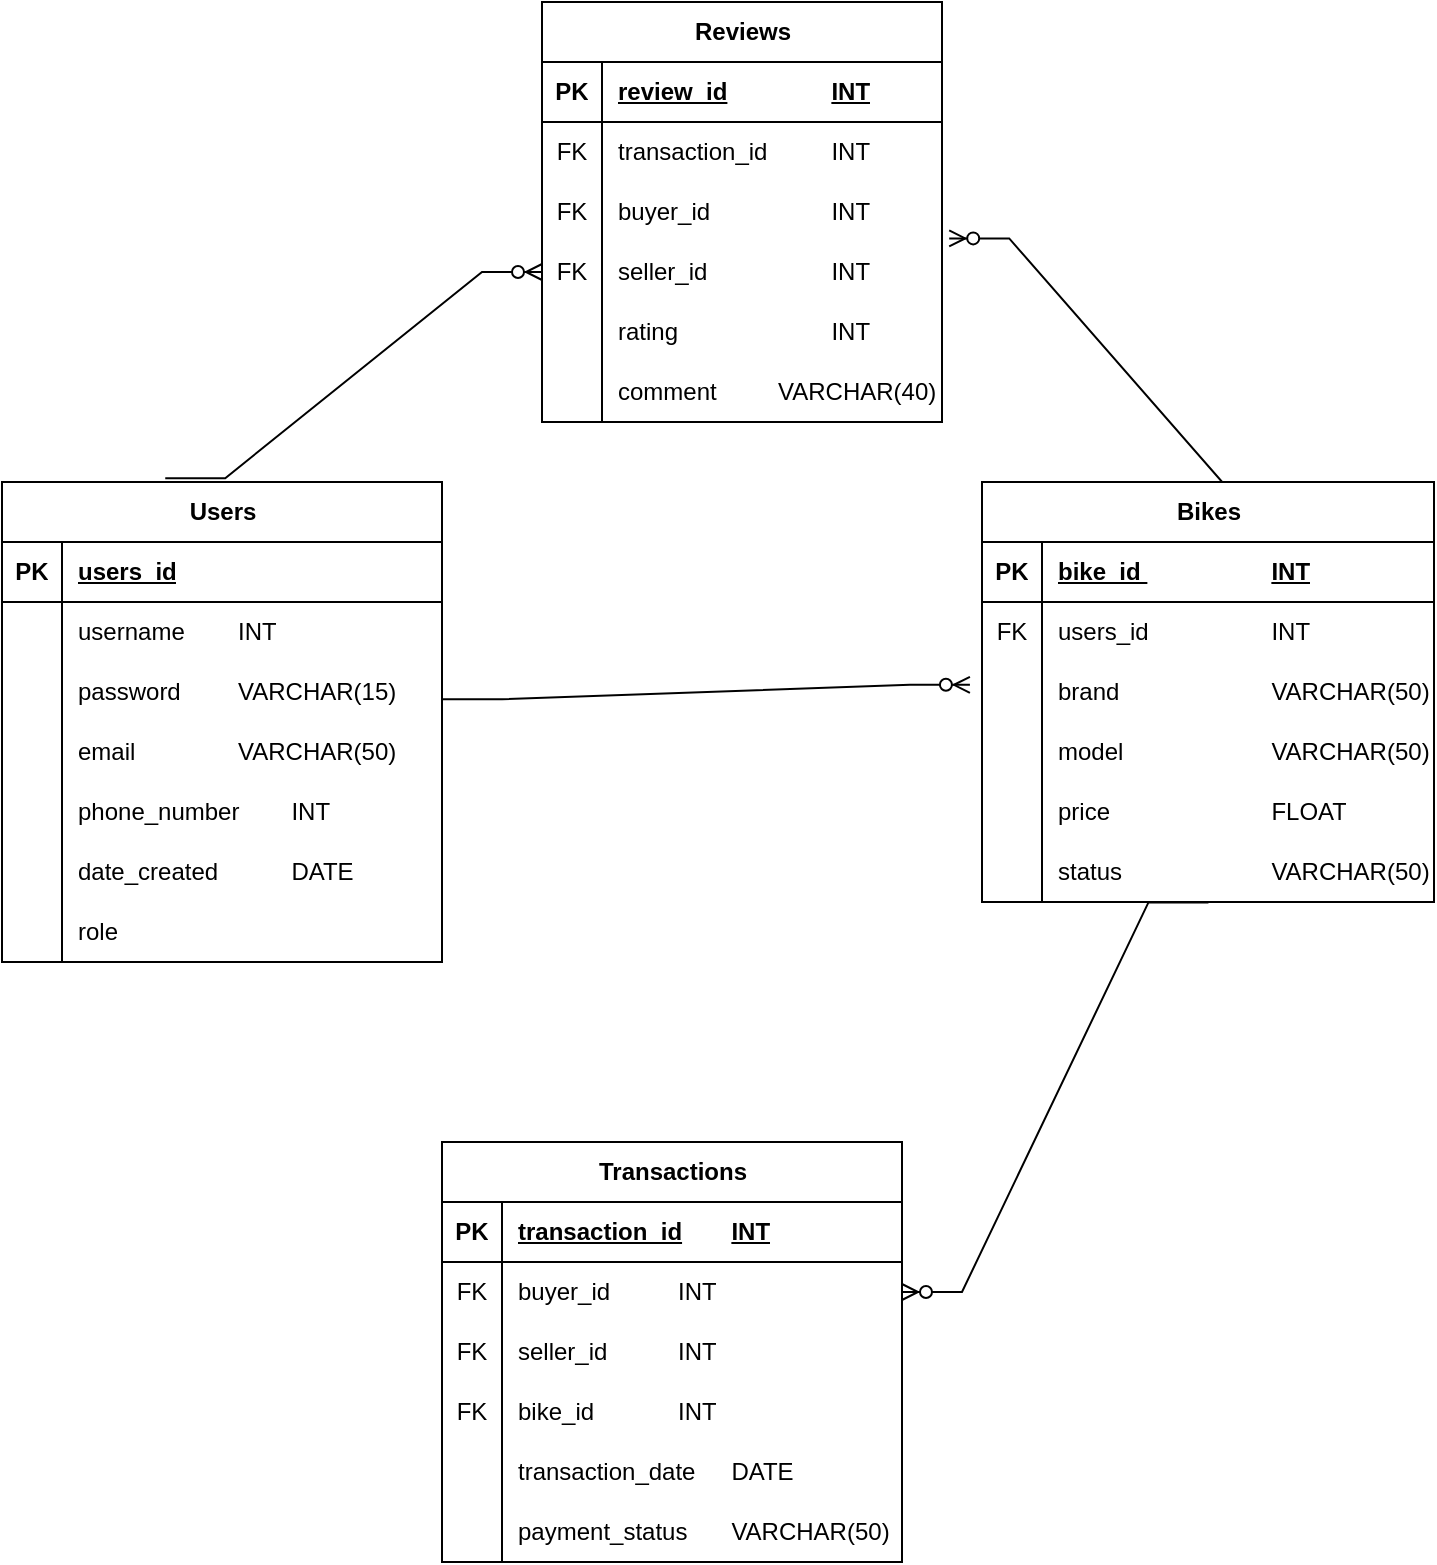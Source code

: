<mxfile version="26.0.8">
  <diagram name="Page-1" id="czIsxDeweCL6jFT-wDPK">
    <mxGraphModel dx="1042" dy="1742" grid="1" gridSize="10" guides="1" tooltips="1" connect="1" arrows="1" fold="1" page="1" pageScale="1" pageWidth="827" pageHeight="1169" math="0" shadow="0">
      <root>
        <mxCell id="0" />
        <mxCell id="1" parent="0" />
        <mxCell id="iixUMt7mhvzg9BPo1mAO-2" value="Users" style="shape=table;startSize=30;container=1;collapsible=1;childLayout=tableLayout;fixedRows=1;rowLines=0;fontStyle=1;align=center;resizeLast=1;html=1;" vertex="1" parent="1">
          <mxGeometry x="30" y="230" width="220" height="240" as="geometry">
            <mxRectangle x="190" y="130" width="70" height="30" as="alternateBounds" />
          </mxGeometry>
        </mxCell>
        <mxCell id="iixUMt7mhvzg9BPo1mAO-3" value="" style="shape=tableRow;horizontal=0;startSize=0;swimlaneHead=0;swimlaneBody=0;fillColor=none;collapsible=0;dropTarget=0;points=[[0,0.5],[1,0.5]];portConstraint=eastwest;top=0;left=0;right=0;bottom=1;" vertex="1" parent="iixUMt7mhvzg9BPo1mAO-2">
          <mxGeometry y="30" width="220" height="30" as="geometry" />
        </mxCell>
        <mxCell id="iixUMt7mhvzg9BPo1mAO-4" value="PK" style="shape=partialRectangle;connectable=0;fillColor=none;top=0;left=0;bottom=0;right=0;fontStyle=1;overflow=hidden;whiteSpace=wrap;html=1;" vertex="1" parent="iixUMt7mhvzg9BPo1mAO-3">
          <mxGeometry width="30" height="30" as="geometry">
            <mxRectangle width="30" height="30" as="alternateBounds" />
          </mxGeometry>
        </mxCell>
        <mxCell id="iixUMt7mhvzg9BPo1mAO-5" value="users_id" style="shape=partialRectangle;connectable=0;fillColor=none;top=0;left=0;bottom=0;right=0;align=left;spacingLeft=6;fontStyle=5;overflow=hidden;whiteSpace=wrap;html=1;" vertex="1" parent="iixUMt7mhvzg9BPo1mAO-3">
          <mxGeometry x="30" width="190" height="30" as="geometry">
            <mxRectangle width="190" height="30" as="alternateBounds" />
          </mxGeometry>
        </mxCell>
        <mxCell id="iixUMt7mhvzg9BPo1mAO-6" value="" style="shape=tableRow;horizontal=0;startSize=0;swimlaneHead=0;swimlaneBody=0;fillColor=none;collapsible=0;dropTarget=0;points=[[0,0.5],[1,0.5]];portConstraint=eastwest;top=0;left=0;right=0;bottom=0;" vertex="1" parent="iixUMt7mhvzg9BPo1mAO-2">
          <mxGeometry y="60" width="220" height="30" as="geometry" />
        </mxCell>
        <mxCell id="iixUMt7mhvzg9BPo1mAO-7" value="" style="shape=partialRectangle;connectable=0;fillColor=none;top=0;left=0;bottom=0;right=0;editable=1;overflow=hidden;whiteSpace=wrap;html=1;" vertex="1" parent="iixUMt7mhvzg9BPo1mAO-6">
          <mxGeometry width="30" height="30" as="geometry">
            <mxRectangle width="30" height="30" as="alternateBounds" />
          </mxGeometry>
        </mxCell>
        <mxCell id="iixUMt7mhvzg9BPo1mAO-8" value="username&lt;span style=&quot;white-space: pre;&quot;&gt;&#x9;&lt;/span&gt;INT" style="shape=partialRectangle;connectable=0;fillColor=none;top=0;left=0;bottom=0;right=0;align=left;spacingLeft=6;overflow=hidden;whiteSpace=wrap;html=1;" vertex="1" parent="iixUMt7mhvzg9BPo1mAO-6">
          <mxGeometry x="30" width="190" height="30" as="geometry">
            <mxRectangle width="190" height="30" as="alternateBounds" />
          </mxGeometry>
        </mxCell>
        <mxCell id="iixUMt7mhvzg9BPo1mAO-9" value="" style="shape=tableRow;horizontal=0;startSize=0;swimlaneHead=0;swimlaneBody=0;fillColor=none;collapsible=0;dropTarget=0;points=[[0,0.5],[1,0.5]];portConstraint=eastwest;top=0;left=0;right=0;bottom=0;" vertex="1" parent="iixUMt7mhvzg9BPo1mAO-2">
          <mxGeometry y="90" width="220" height="30" as="geometry" />
        </mxCell>
        <mxCell id="iixUMt7mhvzg9BPo1mAO-10" value="" style="shape=partialRectangle;connectable=0;fillColor=none;top=0;left=0;bottom=0;right=0;editable=1;overflow=hidden;whiteSpace=wrap;html=1;" vertex="1" parent="iixUMt7mhvzg9BPo1mAO-9">
          <mxGeometry width="30" height="30" as="geometry">
            <mxRectangle width="30" height="30" as="alternateBounds" />
          </mxGeometry>
        </mxCell>
        <mxCell id="iixUMt7mhvzg9BPo1mAO-11" value="password&lt;span style=&quot;white-space: pre;&quot;&gt;&#x9;&lt;/span&gt;&lt;span style=&quot;white-space: pre;&quot;&gt;&#x9;&lt;/span&gt;VARCHAR(15)" style="shape=partialRectangle;connectable=0;fillColor=none;top=0;left=0;bottom=0;right=0;align=left;spacingLeft=6;overflow=hidden;whiteSpace=wrap;html=1;" vertex="1" parent="iixUMt7mhvzg9BPo1mAO-9">
          <mxGeometry x="30" width="190" height="30" as="geometry">
            <mxRectangle width="190" height="30" as="alternateBounds" />
          </mxGeometry>
        </mxCell>
        <mxCell id="iixUMt7mhvzg9BPo1mAO-12" value="" style="shape=tableRow;horizontal=0;startSize=0;swimlaneHead=0;swimlaneBody=0;fillColor=none;collapsible=0;dropTarget=0;points=[[0,0.5],[1,0.5]];portConstraint=eastwest;top=0;left=0;right=0;bottom=0;" vertex="1" parent="iixUMt7mhvzg9BPo1mAO-2">
          <mxGeometry y="120" width="220" height="30" as="geometry" />
        </mxCell>
        <mxCell id="iixUMt7mhvzg9BPo1mAO-13" value="" style="shape=partialRectangle;connectable=0;fillColor=none;top=0;left=0;bottom=0;right=0;editable=1;overflow=hidden;whiteSpace=wrap;html=1;" vertex="1" parent="iixUMt7mhvzg9BPo1mAO-12">
          <mxGeometry width="30" height="30" as="geometry">
            <mxRectangle width="30" height="30" as="alternateBounds" />
          </mxGeometry>
        </mxCell>
        <mxCell id="iixUMt7mhvzg9BPo1mAO-14" value="email&lt;span style=&quot;white-space: pre;&quot;&gt;&#x9;&lt;/span&gt;&lt;span style=&quot;white-space: pre;&quot;&gt;&#x9;&lt;/span&gt;VARCHAR(50)" style="shape=partialRectangle;connectable=0;fillColor=none;top=0;left=0;bottom=0;right=0;align=left;spacingLeft=6;overflow=hidden;whiteSpace=wrap;html=1;" vertex="1" parent="iixUMt7mhvzg9BPo1mAO-12">
          <mxGeometry x="30" width="190" height="30" as="geometry">
            <mxRectangle width="190" height="30" as="alternateBounds" />
          </mxGeometry>
        </mxCell>
        <mxCell id="iixUMt7mhvzg9BPo1mAO-15" style="shape=tableRow;horizontal=0;startSize=0;swimlaneHead=0;swimlaneBody=0;fillColor=none;collapsible=0;dropTarget=0;points=[[0,0.5],[1,0.5]];portConstraint=eastwest;top=0;left=0;right=0;bottom=0;" vertex="1" parent="iixUMt7mhvzg9BPo1mAO-2">
          <mxGeometry y="150" width="220" height="30" as="geometry" />
        </mxCell>
        <mxCell id="iixUMt7mhvzg9BPo1mAO-16" style="shape=partialRectangle;connectable=0;fillColor=none;top=0;left=0;bottom=0;right=0;editable=1;overflow=hidden;whiteSpace=wrap;html=1;" vertex="1" parent="iixUMt7mhvzg9BPo1mAO-15">
          <mxGeometry width="30" height="30" as="geometry">
            <mxRectangle width="30" height="30" as="alternateBounds" />
          </mxGeometry>
        </mxCell>
        <mxCell id="iixUMt7mhvzg9BPo1mAO-17" value="phone_number&lt;span style=&quot;white-space: pre;&quot;&gt;&#x9;&lt;/span&gt;INT" style="shape=partialRectangle;connectable=0;fillColor=none;top=0;left=0;bottom=0;right=0;align=left;spacingLeft=6;overflow=hidden;whiteSpace=wrap;html=1;" vertex="1" parent="iixUMt7mhvzg9BPo1mAO-15">
          <mxGeometry x="30" width="190" height="30" as="geometry">
            <mxRectangle width="190" height="30" as="alternateBounds" />
          </mxGeometry>
        </mxCell>
        <mxCell id="iixUMt7mhvzg9BPo1mAO-21" style="shape=tableRow;horizontal=0;startSize=0;swimlaneHead=0;swimlaneBody=0;fillColor=none;collapsible=0;dropTarget=0;points=[[0,0.5],[1,0.5]];portConstraint=eastwest;top=0;left=0;right=0;bottom=0;" vertex="1" parent="iixUMt7mhvzg9BPo1mAO-2">
          <mxGeometry y="180" width="220" height="30" as="geometry" />
        </mxCell>
        <mxCell id="iixUMt7mhvzg9BPo1mAO-22" style="shape=partialRectangle;connectable=0;fillColor=none;top=0;left=0;bottom=0;right=0;editable=1;overflow=hidden;whiteSpace=wrap;html=1;" vertex="1" parent="iixUMt7mhvzg9BPo1mAO-21">
          <mxGeometry width="30" height="30" as="geometry">
            <mxRectangle width="30" height="30" as="alternateBounds" />
          </mxGeometry>
        </mxCell>
        <mxCell id="iixUMt7mhvzg9BPo1mAO-23" value="date_created&amp;nbsp;&lt;span style=&quot;white-space: pre;&quot;&gt;&#x9;&lt;/span&gt;&lt;span style=&quot;white-space: pre;&quot;&gt;&#x9;&lt;/span&gt;DATE" style="shape=partialRectangle;connectable=0;fillColor=none;top=0;left=0;bottom=0;right=0;align=left;spacingLeft=6;overflow=hidden;whiteSpace=wrap;html=1;" vertex="1" parent="iixUMt7mhvzg9BPo1mAO-21">
          <mxGeometry x="30" width="190" height="30" as="geometry">
            <mxRectangle width="190" height="30" as="alternateBounds" />
          </mxGeometry>
        </mxCell>
        <mxCell id="iixUMt7mhvzg9BPo1mAO-73" style="shape=tableRow;horizontal=0;startSize=0;swimlaneHead=0;swimlaneBody=0;fillColor=none;collapsible=0;dropTarget=0;points=[[0,0.5],[1,0.5]];portConstraint=eastwest;top=0;left=0;right=0;bottom=0;" vertex="1" parent="iixUMt7mhvzg9BPo1mAO-2">
          <mxGeometry y="210" width="220" height="30" as="geometry" />
        </mxCell>
        <mxCell id="iixUMt7mhvzg9BPo1mAO-74" style="shape=partialRectangle;connectable=0;fillColor=none;top=0;left=0;bottom=0;right=0;editable=1;overflow=hidden;whiteSpace=wrap;html=1;" vertex="1" parent="iixUMt7mhvzg9BPo1mAO-73">
          <mxGeometry width="30" height="30" as="geometry">
            <mxRectangle width="30" height="30" as="alternateBounds" />
          </mxGeometry>
        </mxCell>
        <mxCell id="iixUMt7mhvzg9BPo1mAO-75" value="role" style="shape=partialRectangle;connectable=0;fillColor=none;top=0;left=0;bottom=0;right=0;align=left;spacingLeft=6;overflow=hidden;whiteSpace=wrap;html=1;" vertex="1" parent="iixUMt7mhvzg9BPo1mAO-73">
          <mxGeometry x="30" width="190" height="30" as="geometry">
            <mxRectangle width="190" height="30" as="alternateBounds" />
          </mxGeometry>
        </mxCell>
        <mxCell id="iixUMt7mhvzg9BPo1mAO-59" style="edgeStyle=orthogonalEdgeStyle;rounded=0;orthogonalLoop=1;jettySize=auto;html=1;exitX=1;exitY=0.5;exitDx=0;exitDy=0;" edge="1" parent="iixUMt7mhvzg9BPo1mAO-2" source="iixUMt7mhvzg9BPo1mAO-12" target="iixUMt7mhvzg9BPo1mAO-12">
          <mxGeometry relative="1" as="geometry" />
        </mxCell>
        <mxCell id="iixUMt7mhvzg9BPo1mAO-24" value="Bikes" style="shape=table;startSize=30;container=1;collapsible=1;childLayout=tableLayout;fixedRows=1;rowLines=0;fontStyle=1;align=center;resizeLast=1;html=1;" vertex="1" parent="1">
          <mxGeometry x="520" y="230" width="226" height="210" as="geometry" />
        </mxCell>
        <mxCell id="iixUMt7mhvzg9BPo1mAO-25" value="" style="shape=tableRow;horizontal=0;startSize=0;swimlaneHead=0;swimlaneBody=0;fillColor=none;collapsible=0;dropTarget=0;points=[[0,0.5],[1,0.5]];portConstraint=eastwest;top=0;left=0;right=0;bottom=1;" vertex="1" parent="iixUMt7mhvzg9BPo1mAO-24">
          <mxGeometry y="30" width="226" height="30" as="geometry" />
        </mxCell>
        <mxCell id="iixUMt7mhvzg9BPo1mAO-26" value="PK" style="shape=partialRectangle;connectable=0;fillColor=none;top=0;left=0;bottom=0;right=0;fontStyle=1;overflow=hidden;whiteSpace=wrap;html=1;" vertex="1" parent="iixUMt7mhvzg9BPo1mAO-25">
          <mxGeometry width="30" height="30" as="geometry">
            <mxRectangle width="30" height="30" as="alternateBounds" />
          </mxGeometry>
        </mxCell>
        <mxCell id="iixUMt7mhvzg9BPo1mAO-27" value="bike_id&amp;nbsp;&lt;span style=&quot;white-space: pre;&quot;&gt;&#x9;&lt;/span&gt;&lt;span style=&quot;white-space: pre;&quot;&gt;&#x9;&lt;/span&gt;&lt;span style=&quot;white-space: pre;&quot;&gt;&#x9;&lt;/span&gt;INT" style="shape=partialRectangle;connectable=0;fillColor=none;top=0;left=0;bottom=0;right=0;align=left;spacingLeft=6;fontStyle=5;overflow=hidden;whiteSpace=wrap;html=1;" vertex="1" parent="iixUMt7mhvzg9BPo1mAO-25">
          <mxGeometry x="30" width="196" height="30" as="geometry">
            <mxRectangle width="196" height="30" as="alternateBounds" />
          </mxGeometry>
        </mxCell>
        <mxCell id="iixUMt7mhvzg9BPo1mAO-28" value="" style="shape=tableRow;horizontal=0;startSize=0;swimlaneHead=0;swimlaneBody=0;fillColor=none;collapsible=0;dropTarget=0;points=[[0,0.5],[1,0.5]];portConstraint=eastwest;top=0;left=0;right=0;bottom=0;" vertex="1" parent="iixUMt7mhvzg9BPo1mAO-24">
          <mxGeometry y="60" width="226" height="30" as="geometry" />
        </mxCell>
        <mxCell id="iixUMt7mhvzg9BPo1mAO-29" value="FK" style="shape=partialRectangle;connectable=0;fillColor=none;top=0;left=0;bottom=0;right=0;editable=1;overflow=hidden;whiteSpace=wrap;html=1;" vertex="1" parent="iixUMt7mhvzg9BPo1mAO-28">
          <mxGeometry width="30" height="30" as="geometry">
            <mxRectangle width="30" height="30" as="alternateBounds" />
          </mxGeometry>
        </mxCell>
        <mxCell id="iixUMt7mhvzg9BPo1mAO-30" value="users_id&lt;span style=&quot;white-space: pre;&quot;&gt;&#x9;&lt;/span&gt;&lt;span style=&quot;white-space: pre;&quot;&gt;&#x9;&lt;/span&gt;&lt;span style=&quot;white-space: pre;&quot;&gt;&#x9;&lt;/span&gt;INT" style="shape=partialRectangle;connectable=0;fillColor=none;top=0;left=0;bottom=0;right=0;align=left;spacingLeft=6;overflow=hidden;whiteSpace=wrap;html=1;" vertex="1" parent="iixUMt7mhvzg9BPo1mAO-28">
          <mxGeometry x="30" width="196" height="30" as="geometry">
            <mxRectangle width="196" height="30" as="alternateBounds" />
          </mxGeometry>
        </mxCell>
        <mxCell id="iixUMt7mhvzg9BPo1mAO-31" value="" style="shape=tableRow;horizontal=0;startSize=0;swimlaneHead=0;swimlaneBody=0;fillColor=none;collapsible=0;dropTarget=0;points=[[0,0.5],[1,0.5]];portConstraint=eastwest;top=0;left=0;right=0;bottom=0;" vertex="1" parent="iixUMt7mhvzg9BPo1mAO-24">
          <mxGeometry y="90" width="226" height="30" as="geometry" />
        </mxCell>
        <mxCell id="iixUMt7mhvzg9BPo1mAO-32" value="" style="shape=partialRectangle;connectable=0;fillColor=none;top=0;left=0;bottom=0;right=0;editable=1;overflow=hidden;whiteSpace=wrap;html=1;" vertex="1" parent="iixUMt7mhvzg9BPo1mAO-31">
          <mxGeometry width="30" height="30" as="geometry">
            <mxRectangle width="30" height="30" as="alternateBounds" />
          </mxGeometry>
        </mxCell>
        <mxCell id="iixUMt7mhvzg9BPo1mAO-33" value="brand&lt;span style=&quot;white-space: pre;&quot;&gt;&#x9;&lt;/span&gt;&lt;span style=&quot;white-space: pre;&quot;&gt;&#x9;&lt;/span&gt;&lt;span style=&quot;white-space: pre;&quot;&gt;&#x9;&lt;/span&gt;VARCHAR(50)" style="shape=partialRectangle;connectable=0;fillColor=none;top=0;left=0;bottom=0;right=0;align=left;spacingLeft=6;overflow=hidden;whiteSpace=wrap;html=1;" vertex="1" parent="iixUMt7mhvzg9BPo1mAO-31">
          <mxGeometry x="30" width="196" height="30" as="geometry">
            <mxRectangle width="196" height="30" as="alternateBounds" />
          </mxGeometry>
        </mxCell>
        <mxCell id="iixUMt7mhvzg9BPo1mAO-34" value="" style="shape=tableRow;horizontal=0;startSize=0;swimlaneHead=0;swimlaneBody=0;fillColor=none;collapsible=0;dropTarget=0;points=[[0,0.5],[1,0.5]];portConstraint=eastwest;top=0;left=0;right=0;bottom=0;" vertex="1" parent="iixUMt7mhvzg9BPo1mAO-24">
          <mxGeometry y="120" width="226" height="30" as="geometry" />
        </mxCell>
        <mxCell id="iixUMt7mhvzg9BPo1mAO-35" value="" style="shape=partialRectangle;connectable=0;fillColor=none;top=0;left=0;bottom=0;right=0;editable=1;overflow=hidden;whiteSpace=wrap;html=1;" vertex="1" parent="iixUMt7mhvzg9BPo1mAO-34">
          <mxGeometry width="30" height="30" as="geometry">
            <mxRectangle width="30" height="30" as="alternateBounds" />
          </mxGeometry>
        </mxCell>
        <mxCell id="iixUMt7mhvzg9BPo1mAO-36" value="model&lt;span style=&quot;white-space: pre;&quot;&gt;&#x9;&lt;/span&gt;&lt;span style=&quot;white-space: pre;&quot;&gt;&#x9;&lt;/span&gt;&lt;span style=&quot;white-space: pre;&quot;&gt;&#x9;&lt;/span&gt;VARCHAR(50)" style="shape=partialRectangle;connectable=0;fillColor=none;top=0;left=0;bottom=0;right=0;align=left;spacingLeft=6;overflow=hidden;whiteSpace=wrap;html=1;" vertex="1" parent="iixUMt7mhvzg9BPo1mAO-34">
          <mxGeometry x="30" width="196" height="30" as="geometry">
            <mxRectangle width="196" height="30" as="alternateBounds" />
          </mxGeometry>
        </mxCell>
        <mxCell id="iixUMt7mhvzg9BPo1mAO-37" style="shape=tableRow;horizontal=0;startSize=0;swimlaneHead=0;swimlaneBody=0;fillColor=none;collapsible=0;dropTarget=0;points=[[0,0.5],[1,0.5]];portConstraint=eastwest;top=0;left=0;right=0;bottom=0;" vertex="1" parent="iixUMt7mhvzg9BPo1mAO-24">
          <mxGeometry y="150" width="226" height="30" as="geometry" />
        </mxCell>
        <mxCell id="iixUMt7mhvzg9BPo1mAO-38" style="shape=partialRectangle;connectable=0;fillColor=none;top=0;left=0;bottom=0;right=0;editable=1;overflow=hidden;whiteSpace=wrap;html=1;" vertex="1" parent="iixUMt7mhvzg9BPo1mAO-37">
          <mxGeometry width="30" height="30" as="geometry">
            <mxRectangle width="30" height="30" as="alternateBounds" />
          </mxGeometry>
        </mxCell>
        <mxCell id="iixUMt7mhvzg9BPo1mAO-39" value="price&lt;span style=&quot;white-space: pre;&quot;&gt;&#x9;&lt;/span&gt;&lt;span style=&quot;white-space: pre;&quot;&gt;&#x9;&lt;/span&gt;&lt;span style=&quot;white-space: pre;&quot;&gt;&#x9;&lt;/span&gt;FLOAT" style="shape=partialRectangle;connectable=0;fillColor=none;top=0;left=0;bottom=0;right=0;align=left;spacingLeft=6;overflow=hidden;whiteSpace=wrap;html=1;" vertex="1" parent="iixUMt7mhvzg9BPo1mAO-37">
          <mxGeometry x="30" width="196" height="30" as="geometry">
            <mxRectangle width="196" height="30" as="alternateBounds" />
          </mxGeometry>
        </mxCell>
        <mxCell id="iixUMt7mhvzg9BPo1mAO-40" style="shape=tableRow;horizontal=0;startSize=0;swimlaneHead=0;swimlaneBody=0;fillColor=none;collapsible=0;dropTarget=0;points=[[0,0.5],[1,0.5]];portConstraint=eastwest;top=0;left=0;right=0;bottom=0;" vertex="1" parent="iixUMt7mhvzg9BPo1mAO-24">
          <mxGeometry y="180" width="226" height="30" as="geometry" />
        </mxCell>
        <mxCell id="iixUMt7mhvzg9BPo1mAO-41" style="shape=partialRectangle;connectable=0;fillColor=none;top=0;left=0;bottom=0;right=0;editable=1;overflow=hidden;whiteSpace=wrap;html=1;" vertex="1" parent="iixUMt7mhvzg9BPo1mAO-40">
          <mxGeometry width="30" height="30" as="geometry">
            <mxRectangle width="30" height="30" as="alternateBounds" />
          </mxGeometry>
        </mxCell>
        <mxCell id="iixUMt7mhvzg9BPo1mAO-42" value="status&lt;span style=&quot;white-space: pre;&quot;&gt;&#x9;&lt;/span&gt;&lt;span style=&quot;white-space: pre;&quot;&gt;&#x9;&lt;/span&gt;&lt;span style=&quot;white-space: pre;&quot;&gt;&#x9;&lt;/span&gt;VARCHAR(50)" style="shape=partialRectangle;connectable=0;fillColor=none;top=0;left=0;bottom=0;right=0;align=left;spacingLeft=6;overflow=hidden;whiteSpace=wrap;html=1;" vertex="1" parent="iixUMt7mhvzg9BPo1mAO-40">
          <mxGeometry x="30" width="196" height="30" as="geometry">
            <mxRectangle width="196" height="30" as="alternateBounds" />
          </mxGeometry>
        </mxCell>
        <mxCell id="iixUMt7mhvzg9BPo1mAO-43" value="Transactions" style="shape=table;startSize=30;container=1;collapsible=1;childLayout=tableLayout;fixedRows=1;rowLines=0;fontStyle=1;align=center;resizeLast=1;html=1;" vertex="1" parent="1">
          <mxGeometry x="250" y="560" width="230" height="210" as="geometry" />
        </mxCell>
        <mxCell id="iixUMt7mhvzg9BPo1mAO-44" value="" style="shape=tableRow;horizontal=0;startSize=0;swimlaneHead=0;swimlaneBody=0;fillColor=none;collapsible=0;dropTarget=0;points=[[0,0.5],[1,0.5]];portConstraint=eastwest;top=0;left=0;right=0;bottom=1;" vertex="1" parent="iixUMt7mhvzg9BPo1mAO-43">
          <mxGeometry y="30" width="230" height="30" as="geometry" />
        </mxCell>
        <mxCell id="iixUMt7mhvzg9BPo1mAO-45" value="PK" style="shape=partialRectangle;connectable=0;fillColor=none;top=0;left=0;bottom=0;right=0;fontStyle=1;overflow=hidden;whiteSpace=wrap;html=1;" vertex="1" parent="iixUMt7mhvzg9BPo1mAO-44">
          <mxGeometry width="30" height="30" as="geometry">
            <mxRectangle width="30" height="30" as="alternateBounds" />
          </mxGeometry>
        </mxCell>
        <mxCell id="iixUMt7mhvzg9BPo1mAO-46" value="transaction_id&lt;span style=&quot;white-space: pre;&quot;&gt;&#x9;&lt;/span&gt;INT" style="shape=partialRectangle;connectable=0;fillColor=none;top=0;left=0;bottom=0;right=0;align=left;spacingLeft=6;fontStyle=5;overflow=hidden;whiteSpace=wrap;html=1;" vertex="1" parent="iixUMt7mhvzg9BPo1mAO-44">
          <mxGeometry x="30" width="200" height="30" as="geometry">
            <mxRectangle width="200" height="30" as="alternateBounds" />
          </mxGeometry>
        </mxCell>
        <mxCell id="iixUMt7mhvzg9BPo1mAO-47" value="" style="shape=tableRow;horizontal=0;startSize=0;swimlaneHead=0;swimlaneBody=0;fillColor=none;collapsible=0;dropTarget=0;points=[[0,0.5],[1,0.5]];portConstraint=eastwest;top=0;left=0;right=0;bottom=0;" vertex="1" parent="iixUMt7mhvzg9BPo1mAO-43">
          <mxGeometry y="60" width="230" height="30" as="geometry" />
        </mxCell>
        <mxCell id="iixUMt7mhvzg9BPo1mAO-48" value="FK" style="shape=partialRectangle;connectable=0;fillColor=none;top=0;left=0;bottom=0;right=0;editable=1;overflow=hidden;whiteSpace=wrap;html=1;" vertex="1" parent="iixUMt7mhvzg9BPo1mAO-47">
          <mxGeometry width="30" height="30" as="geometry">
            <mxRectangle width="30" height="30" as="alternateBounds" />
          </mxGeometry>
        </mxCell>
        <mxCell id="iixUMt7mhvzg9BPo1mAO-49" value="buyer_id&amp;nbsp;&lt;span style=&quot;white-space: pre;&quot;&gt;&#x9;&lt;/span&gt;&lt;span style=&quot;white-space: pre;&quot;&gt;&#x9;&lt;/span&gt;INT" style="shape=partialRectangle;connectable=0;fillColor=none;top=0;left=0;bottom=0;right=0;align=left;spacingLeft=6;overflow=hidden;whiteSpace=wrap;html=1;" vertex="1" parent="iixUMt7mhvzg9BPo1mAO-47">
          <mxGeometry x="30" width="200" height="30" as="geometry">
            <mxRectangle width="200" height="30" as="alternateBounds" />
          </mxGeometry>
        </mxCell>
        <mxCell id="iixUMt7mhvzg9BPo1mAO-50" value="" style="shape=tableRow;horizontal=0;startSize=0;swimlaneHead=0;swimlaneBody=0;fillColor=none;collapsible=0;dropTarget=0;points=[[0,0.5],[1,0.5]];portConstraint=eastwest;top=0;left=0;right=0;bottom=0;" vertex="1" parent="iixUMt7mhvzg9BPo1mAO-43">
          <mxGeometry y="90" width="230" height="30" as="geometry" />
        </mxCell>
        <mxCell id="iixUMt7mhvzg9BPo1mAO-51" value="FK" style="shape=partialRectangle;connectable=0;fillColor=none;top=0;left=0;bottom=0;right=0;editable=1;overflow=hidden;whiteSpace=wrap;html=1;" vertex="1" parent="iixUMt7mhvzg9BPo1mAO-50">
          <mxGeometry width="30" height="30" as="geometry">
            <mxRectangle width="30" height="30" as="alternateBounds" />
          </mxGeometry>
        </mxCell>
        <mxCell id="iixUMt7mhvzg9BPo1mAO-52" value="seller_id&amp;nbsp;&lt;span style=&quot;white-space: pre;&quot;&gt;&#x9;&lt;/span&gt;&lt;span style=&quot;white-space: pre;&quot;&gt;&#x9;&lt;/span&gt;INT" style="shape=partialRectangle;connectable=0;fillColor=none;top=0;left=0;bottom=0;right=0;align=left;spacingLeft=6;overflow=hidden;whiteSpace=wrap;html=1;" vertex="1" parent="iixUMt7mhvzg9BPo1mAO-50">
          <mxGeometry x="30" width="200" height="30" as="geometry">
            <mxRectangle width="200" height="30" as="alternateBounds" />
          </mxGeometry>
        </mxCell>
        <mxCell id="iixUMt7mhvzg9BPo1mAO-53" value="" style="shape=tableRow;horizontal=0;startSize=0;swimlaneHead=0;swimlaneBody=0;fillColor=none;collapsible=0;dropTarget=0;points=[[0,0.5],[1,0.5]];portConstraint=eastwest;top=0;left=0;right=0;bottom=0;" vertex="1" parent="iixUMt7mhvzg9BPo1mAO-43">
          <mxGeometry y="120" width="230" height="30" as="geometry" />
        </mxCell>
        <mxCell id="iixUMt7mhvzg9BPo1mAO-54" value="FK" style="shape=partialRectangle;connectable=0;fillColor=none;top=0;left=0;bottom=0;right=0;editable=1;overflow=hidden;whiteSpace=wrap;html=1;" vertex="1" parent="iixUMt7mhvzg9BPo1mAO-53">
          <mxGeometry width="30" height="30" as="geometry">
            <mxRectangle width="30" height="30" as="alternateBounds" />
          </mxGeometry>
        </mxCell>
        <mxCell id="iixUMt7mhvzg9BPo1mAO-55" value="bike_id&lt;span style=&quot;white-space: pre;&quot;&gt;&#x9;&lt;/span&gt;&lt;span style=&quot;white-space: pre;&quot;&gt;&#x9;&lt;/span&gt;INT" style="shape=partialRectangle;connectable=0;fillColor=none;top=0;left=0;bottom=0;right=0;align=left;spacingLeft=6;overflow=hidden;whiteSpace=wrap;html=1;" vertex="1" parent="iixUMt7mhvzg9BPo1mAO-53">
          <mxGeometry x="30" width="200" height="30" as="geometry">
            <mxRectangle width="200" height="30" as="alternateBounds" />
          </mxGeometry>
        </mxCell>
        <mxCell id="iixUMt7mhvzg9BPo1mAO-76" style="shape=tableRow;horizontal=0;startSize=0;swimlaneHead=0;swimlaneBody=0;fillColor=none;collapsible=0;dropTarget=0;points=[[0,0.5],[1,0.5]];portConstraint=eastwest;top=0;left=0;right=0;bottom=0;" vertex="1" parent="iixUMt7mhvzg9BPo1mAO-43">
          <mxGeometry y="150" width="230" height="30" as="geometry" />
        </mxCell>
        <mxCell id="iixUMt7mhvzg9BPo1mAO-77" style="shape=partialRectangle;connectable=0;fillColor=none;top=0;left=0;bottom=0;right=0;editable=1;overflow=hidden;whiteSpace=wrap;html=1;" vertex="1" parent="iixUMt7mhvzg9BPo1mAO-76">
          <mxGeometry width="30" height="30" as="geometry">
            <mxRectangle width="30" height="30" as="alternateBounds" />
          </mxGeometry>
        </mxCell>
        <mxCell id="iixUMt7mhvzg9BPo1mAO-78" value="transaction_date&amp;nbsp;&lt;span style=&quot;white-space: pre;&quot;&gt;&#x9;&lt;/span&gt;DATE" style="shape=partialRectangle;connectable=0;fillColor=none;top=0;left=0;bottom=0;right=0;align=left;spacingLeft=6;overflow=hidden;whiteSpace=wrap;html=1;" vertex="1" parent="iixUMt7mhvzg9BPo1mAO-76">
          <mxGeometry x="30" width="200" height="30" as="geometry">
            <mxRectangle width="200" height="30" as="alternateBounds" />
          </mxGeometry>
        </mxCell>
        <mxCell id="iixUMt7mhvzg9BPo1mAO-79" style="shape=tableRow;horizontal=0;startSize=0;swimlaneHead=0;swimlaneBody=0;fillColor=none;collapsible=0;dropTarget=0;points=[[0,0.5],[1,0.5]];portConstraint=eastwest;top=0;left=0;right=0;bottom=0;" vertex="1" parent="iixUMt7mhvzg9BPo1mAO-43">
          <mxGeometry y="180" width="230" height="30" as="geometry" />
        </mxCell>
        <mxCell id="iixUMt7mhvzg9BPo1mAO-80" style="shape=partialRectangle;connectable=0;fillColor=none;top=0;left=0;bottom=0;right=0;editable=1;overflow=hidden;whiteSpace=wrap;html=1;" vertex="1" parent="iixUMt7mhvzg9BPo1mAO-79">
          <mxGeometry width="30" height="30" as="geometry">
            <mxRectangle width="30" height="30" as="alternateBounds" />
          </mxGeometry>
        </mxCell>
        <mxCell id="iixUMt7mhvzg9BPo1mAO-81" value="payment_status&amp;nbsp;&lt;span style=&quot;white-space: pre;&quot;&gt;&#x9;&lt;/span&gt;VARCHAR(50)" style="shape=partialRectangle;connectable=0;fillColor=none;top=0;left=0;bottom=0;right=0;align=left;spacingLeft=6;overflow=hidden;whiteSpace=wrap;html=1;" vertex="1" parent="iixUMt7mhvzg9BPo1mAO-79">
          <mxGeometry x="30" width="200" height="30" as="geometry">
            <mxRectangle width="200" height="30" as="alternateBounds" />
          </mxGeometry>
        </mxCell>
        <mxCell id="iixUMt7mhvzg9BPo1mAO-60" value="Reviews" style="shape=table;startSize=30;container=1;collapsible=1;childLayout=tableLayout;fixedRows=1;rowLines=0;fontStyle=1;align=center;resizeLast=1;html=1;" vertex="1" parent="1">
          <mxGeometry x="300" y="-10" width="200" height="210" as="geometry" />
        </mxCell>
        <mxCell id="iixUMt7mhvzg9BPo1mAO-61" value="" style="shape=tableRow;horizontal=0;startSize=0;swimlaneHead=0;swimlaneBody=0;fillColor=none;collapsible=0;dropTarget=0;points=[[0,0.5],[1,0.5]];portConstraint=eastwest;top=0;left=0;right=0;bottom=1;" vertex="1" parent="iixUMt7mhvzg9BPo1mAO-60">
          <mxGeometry y="30" width="200" height="30" as="geometry" />
        </mxCell>
        <mxCell id="iixUMt7mhvzg9BPo1mAO-62" value="PK" style="shape=partialRectangle;connectable=0;fillColor=none;top=0;left=0;bottom=0;right=0;fontStyle=1;overflow=hidden;whiteSpace=wrap;html=1;" vertex="1" parent="iixUMt7mhvzg9BPo1mAO-61">
          <mxGeometry width="30" height="30" as="geometry">
            <mxRectangle width="30" height="30" as="alternateBounds" />
          </mxGeometry>
        </mxCell>
        <mxCell id="iixUMt7mhvzg9BPo1mAO-63" value="review_id&lt;span style=&quot;white-space: pre;&quot;&gt;&#x9;&lt;/span&gt;&lt;span style=&quot;white-space: pre;&quot;&gt;&#x9;&lt;/span&gt;INT" style="shape=partialRectangle;connectable=0;fillColor=none;top=0;left=0;bottom=0;right=0;align=left;spacingLeft=6;fontStyle=5;overflow=hidden;whiteSpace=wrap;html=1;" vertex="1" parent="iixUMt7mhvzg9BPo1mAO-61">
          <mxGeometry x="30" width="170" height="30" as="geometry">
            <mxRectangle width="170" height="30" as="alternateBounds" />
          </mxGeometry>
        </mxCell>
        <mxCell id="iixUMt7mhvzg9BPo1mAO-64" value="" style="shape=tableRow;horizontal=0;startSize=0;swimlaneHead=0;swimlaneBody=0;fillColor=none;collapsible=0;dropTarget=0;points=[[0,0.5],[1,0.5]];portConstraint=eastwest;top=0;left=0;right=0;bottom=0;" vertex="1" parent="iixUMt7mhvzg9BPo1mAO-60">
          <mxGeometry y="60" width="200" height="30" as="geometry" />
        </mxCell>
        <mxCell id="iixUMt7mhvzg9BPo1mAO-65" value="FK" style="shape=partialRectangle;connectable=0;fillColor=none;top=0;left=0;bottom=0;right=0;editable=1;overflow=hidden;whiteSpace=wrap;html=1;" vertex="1" parent="iixUMt7mhvzg9BPo1mAO-64">
          <mxGeometry width="30" height="30" as="geometry">
            <mxRectangle width="30" height="30" as="alternateBounds" />
          </mxGeometry>
        </mxCell>
        <mxCell id="iixUMt7mhvzg9BPo1mAO-66" value="transaction_id&amp;nbsp;&lt;span style=&quot;white-space: pre;&quot;&gt;&#x9;&lt;/span&gt;&lt;span style=&quot;white-space: pre;&quot;&gt;&#x9;&lt;/span&gt;INT" style="shape=partialRectangle;connectable=0;fillColor=none;top=0;left=0;bottom=0;right=0;align=left;spacingLeft=6;overflow=hidden;whiteSpace=wrap;html=1;" vertex="1" parent="iixUMt7mhvzg9BPo1mAO-64">
          <mxGeometry x="30" width="170" height="30" as="geometry">
            <mxRectangle width="170" height="30" as="alternateBounds" />
          </mxGeometry>
        </mxCell>
        <mxCell id="iixUMt7mhvzg9BPo1mAO-67" value="" style="shape=tableRow;horizontal=0;startSize=0;swimlaneHead=0;swimlaneBody=0;fillColor=none;collapsible=0;dropTarget=0;points=[[0,0.5],[1,0.5]];portConstraint=eastwest;top=0;left=0;right=0;bottom=0;" vertex="1" parent="iixUMt7mhvzg9BPo1mAO-60">
          <mxGeometry y="90" width="200" height="30" as="geometry" />
        </mxCell>
        <mxCell id="iixUMt7mhvzg9BPo1mAO-68" value="FK" style="shape=partialRectangle;connectable=0;fillColor=none;top=0;left=0;bottom=0;right=0;editable=1;overflow=hidden;whiteSpace=wrap;html=1;" vertex="1" parent="iixUMt7mhvzg9BPo1mAO-67">
          <mxGeometry width="30" height="30" as="geometry">
            <mxRectangle width="30" height="30" as="alternateBounds" />
          </mxGeometry>
        </mxCell>
        <mxCell id="iixUMt7mhvzg9BPo1mAO-69" value="buyer_id&lt;span style=&quot;white-space: pre;&quot;&gt;&#x9;&lt;/span&gt;&lt;span style=&quot;white-space: pre;&quot;&gt;&#x9;&lt;/span&gt;&lt;span style=&quot;white-space: pre;&quot;&gt;&#x9;&lt;/span&gt;INT" style="shape=partialRectangle;connectable=0;fillColor=none;top=0;left=0;bottom=0;right=0;align=left;spacingLeft=6;overflow=hidden;whiteSpace=wrap;html=1;" vertex="1" parent="iixUMt7mhvzg9BPo1mAO-67">
          <mxGeometry x="30" width="170" height="30" as="geometry">
            <mxRectangle width="170" height="30" as="alternateBounds" />
          </mxGeometry>
        </mxCell>
        <mxCell id="iixUMt7mhvzg9BPo1mAO-70" value="" style="shape=tableRow;horizontal=0;startSize=0;swimlaneHead=0;swimlaneBody=0;fillColor=none;collapsible=0;dropTarget=0;points=[[0,0.5],[1,0.5]];portConstraint=eastwest;top=0;left=0;right=0;bottom=0;" vertex="1" parent="iixUMt7mhvzg9BPo1mAO-60">
          <mxGeometry y="120" width="200" height="30" as="geometry" />
        </mxCell>
        <mxCell id="iixUMt7mhvzg9BPo1mAO-71" value="FK" style="shape=partialRectangle;connectable=0;fillColor=none;top=0;left=0;bottom=0;right=0;editable=1;overflow=hidden;whiteSpace=wrap;html=1;" vertex="1" parent="iixUMt7mhvzg9BPo1mAO-70">
          <mxGeometry width="30" height="30" as="geometry">
            <mxRectangle width="30" height="30" as="alternateBounds" />
          </mxGeometry>
        </mxCell>
        <mxCell id="iixUMt7mhvzg9BPo1mAO-72" value="seller_id&amp;nbsp;&lt;span style=&quot;white-space: pre;&quot;&gt;&#x9;&lt;/span&gt;&lt;span style=&quot;white-space: pre;&quot;&gt;&#x9;&lt;/span&gt;&lt;span style=&quot;white-space: pre;&quot;&gt;&#x9;&lt;/span&gt;INT" style="shape=partialRectangle;connectable=0;fillColor=none;top=0;left=0;bottom=0;right=0;align=left;spacingLeft=6;overflow=hidden;whiteSpace=wrap;html=1;" vertex="1" parent="iixUMt7mhvzg9BPo1mAO-70">
          <mxGeometry x="30" width="170" height="30" as="geometry">
            <mxRectangle width="170" height="30" as="alternateBounds" />
          </mxGeometry>
        </mxCell>
        <mxCell id="iixUMt7mhvzg9BPo1mAO-82" style="shape=tableRow;horizontal=0;startSize=0;swimlaneHead=0;swimlaneBody=0;fillColor=none;collapsible=0;dropTarget=0;points=[[0,0.5],[1,0.5]];portConstraint=eastwest;top=0;left=0;right=0;bottom=0;" vertex="1" parent="iixUMt7mhvzg9BPo1mAO-60">
          <mxGeometry y="150" width="200" height="30" as="geometry" />
        </mxCell>
        <mxCell id="iixUMt7mhvzg9BPo1mAO-83" style="shape=partialRectangle;connectable=0;fillColor=none;top=0;left=0;bottom=0;right=0;editable=1;overflow=hidden;whiteSpace=wrap;html=1;" vertex="1" parent="iixUMt7mhvzg9BPo1mAO-82">
          <mxGeometry width="30" height="30" as="geometry">
            <mxRectangle width="30" height="30" as="alternateBounds" />
          </mxGeometry>
        </mxCell>
        <mxCell id="iixUMt7mhvzg9BPo1mAO-84" value="rating&lt;span style=&quot;white-space: pre;&quot;&gt;&#x9;&lt;/span&gt;&lt;span style=&quot;white-space: pre;&quot;&gt;&#x9;&lt;/span&gt;&lt;span style=&quot;white-space: pre;&quot;&gt;&#x9;&lt;/span&gt;INT" style="shape=partialRectangle;connectable=0;fillColor=none;top=0;left=0;bottom=0;right=0;align=left;spacingLeft=6;overflow=hidden;whiteSpace=wrap;html=1;" vertex="1" parent="iixUMt7mhvzg9BPo1mAO-82">
          <mxGeometry x="30" width="170" height="30" as="geometry">
            <mxRectangle width="170" height="30" as="alternateBounds" />
          </mxGeometry>
        </mxCell>
        <mxCell id="iixUMt7mhvzg9BPo1mAO-85" style="shape=tableRow;horizontal=0;startSize=0;swimlaneHead=0;swimlaneBody=0;fillColor=none;collapsible=0;dropTarget=0;points=[[0,0.5],[1,0.5]];portConstraint=eastwest;top=0;left=0;right=0;bottom=0;" vertex="1" parent="iixUMt7mhvzg9BPo1mAO-60">
          <mxGeometry y="180" width="200" height="30" as="geometry" />
        </mxCell>
        <mxCell id="iixUMt7mhvzg9BPo1mAO-86" style="shape=partialRectangle;connectable=0;fillColor=none;top=0;left=0;bottom=0;right=0;editable=1;overflow=hidden;whiteSpace=wrap;html=1;" vertex="1" parent="iixUMt7mhvzg9BPo1mAO-85">
          <mxGeometry width="30" height="30" as="geometry">
            <mxRectangle width="30" height="30" as="alternateBounds" />
          </mxGeometry>
        </mxCell>
        <mxCell id="iixUMt7mhvzg9BPo1mAO-87" value="comment&lt;span style=&quot;white-space: pre;&quot;&gt;&#x9;&lt;/span&gt;&lt;span style=&quot;white-space: pre;&quot;&gt;&#x9;&lt;/span&gt;VARCHAR(40)" style="shape=partialRectangle;connectable=0;fillColor=none;top=0;left=0;bottom=0;right=0;align=left;spacingLeft=6;overflow=hidden;whiteSpace=wrap;html=1;" vertex="1" parent="iixUMt7mhvzg9BPo1mAO-85">
          <mxGeometry x="30" width="170" height="30" as="geometry">
            <mxRectangle width="170" height="30" as="alternateBounds" />
          </mxGeometry>
        </mxCell>
        <mxCell id="iixUMt7mhvzg9BPo1mAO-88" value="" style="edgeStyle=entityRelationEdgeStyle;fontSize=12;html=1;endArrow=ERzeroToMany;endFill=1;rounded=0;exitX=1.011;exitY=0.287;exitDx=0;exitDy=0;exitPerimeter=0;entryX=-0.016;entryY=0.047;entryDx=0;entryDy=0;entryPerimeter=0;" edge="1" parent="1">
          <mxGeometry width="100" height="100" relative="1" as="geometry">
            <mxPoint x="250.0" y="338.6" as="sourcePoint" />
            <mxPoint x="513.964" y="331.4" as="targetPoint" />
            <Array as="points">
              <mxPoint x="367.58" y="329.99" />
              <mxPoint x="377.58" y="329.99" />
            </Array>
          </mxGeometry>
        </mxCell>
        <mxCell id="iixUMt7mhvzg9BPo1mAO-92" value="" style="edgeStyle=entityRelationEdgeStyle;fontSize=12;html=1;endArrow=ERzeroToMany;endFill=1;rounded=0;exitX=0.371;exitY=-0.008;exitDx=0;exitDy=0;exitPerimeter=0;entryX=0;entryY=0.5;entryDx=0;entryDy=0;" edge="1" parent="1" source="iixUMt7mhvzg9BPo1mAO-2" target="iixUMt7mhvzg9BPo1mAO-70">
          <mxGeometry width="100" height="100" relative="1" as="geometry">
            <mxPoint x="110.0" y="200.0" as="sourcePoint" />
            <mxPoint x="373.964" y="192.8" as="targetPoint" />
            <Array as="points">
              <mxPoint x="227.58" y="191.39" />
              <mxPoint x="237.58" y="191.39" />
              <mxPoint x="280" y="120" />
              <mxPoint x="360" y="190" />
            </Array>
          </mxGeometry>
        </mxCell>
        <mxCell id="iixUMt7mhvzg9BPo1mAO-93" value="" style="edgeStyle=entityRelationEdgeStyle;fontSize=12;html=1;endArrow=ERzeroToMany;endFill=1;rounded=0;exitX=0.501;exitY=1.007;exitDx=0;exitDy=0;exitPerimeter=0;entryX=1;entryY=0.5;entryDx=0;entryDy=0;" edge="1" parent="1" source="iixUMt7mhvzg9BPo1mAO-40" target="iixUMt7mhvzg9BPo1mAO-47">
          <mxGeometry width="100" height="100" relative="1" as="geometry">
            <mxPoint x="760.388" y="490.0" as="sourcePoint" />
            <mxPoint x="510.0" y="608.2" as="targetPoint" />
            <Array as="points">
              <mxPoint x="517.51" y="408.19" />
              <mxPoint x="589.93" y="478.2" />
              <mxPoint x="620" y="550" />
              <mxPoint x="620" y="550" />
              <mxPoint x="480" y="550" />
              <mxPoint x="610" y="540" />
              <mxPoint x="500" y="600" />
              <mxPoint x="527.51" y="408.19" />
            </Array>
          </mxGeometry>
        </mxCell>
        <mxCell id="iixUMt7mhvzg9BPo1mAO-99" value="" style="edgeStyle=entityRelationEdgeStyle;fontSize=12;html=1;endArrow=ERzeroToMany;endFill=1;rounded=0;exitX=0.664;exitY=0;exitDx=0;exitDy=0;exitPerimeter=0;entryX=1.018;entryY=-0.06;entryDx=0;entryDy=0;entryPerimeter=0;" edge="1" parent="1" source="iixUMt7mhvzg9BPo1mAO-24" target="iixUMt7mhvzg9BPo1mAO-70">
          <mxGeometry width="100" height="100" relative="1" as="geometry">
            <mxPoint x="580.0" y="127.2" as="sourcePoint" />
            <mxPoint x="843.964" y="120.0" as="targetPoint" />
            <Array as="points">
              <mxPoint x="697.58" y="118.59" />
              <mxPoint x="707.58" y="118.59" />
            </Array>
          </mxGeometry>
        </mxCell>
      </root>
    </mxGraphModel>
  </diagram>
</mxfile>
